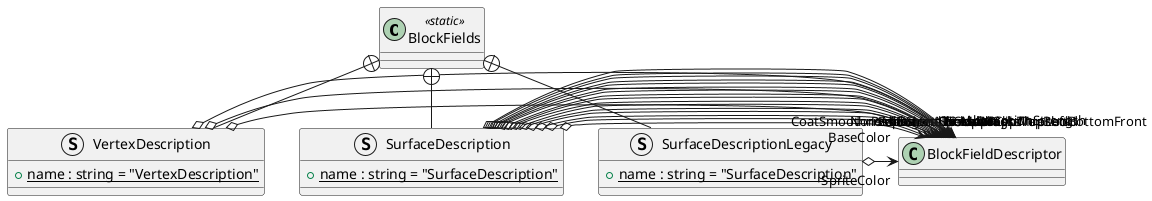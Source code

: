 @startuml
class BlockFields <<static>> {
}
struct VertexDescription {
    + {static} name : string = "VertexDescription"
}
struct SurfaceDescription {
    + {static} name : string = "SurfaceDescription"
}
struct SurfaceDescriptionLegacy {
    + {static} name : string = "SurfaceDescription"
}
BlockFields +-- VertexDescription
VertexDescription o-> "Position" BlockFieldDescriptor
VertexDescription o-> "Normal" BlockFieldDescriptor
VertexDescription o-> "Tangent" BlockFieldDescriptor
BlockFields +-- SurfaceDescription
SurfaceDescription o-> "BaseColor" BlockFieldDescriptor
SurfaceDescription o-> "NormalTS" BlockFieldDescriptor
SurfaceDescription o-> "NormalOS" BlockFieldDescriptor
SurfaceDescription o-> "NormalWS" BlockFieldDescriptor
SurfaceDescription o-> "Metallic" BlockFieldDescriptor
SurfaceDescription o-> "Specular" BlockFieldDescriptor
SurfaceDescription o-> "Smoothness" BlockFieldDescriptor
SurfaceDescription o-> "Occlusion" BlockFieldDescriptor
SurfaceDescription o-> "Emission" BlockFieldDescriptor
SurfaceDescription o-> "Alpha" BlockFieldDescriptor
SurfaceDescription o-> "AlphaClipThreshold" BlockFieldDescriptor
SurfaceDescription o-> "CoatMask" BlockFieldDescriptor
SurfaceDescription o-> "CoatSmoothness" BlockFieldDescriptor
SurfaceDescription o-> "MapRightTopBack" BlockFieldDescriptor
SurfaceDescription o-> "MapLeftBottomFront" BlockFieldDescriptor
SurfaceDescription o-> "AbsorptionStrength" BlockFieldDescriptor
BlockFields +-- SurfaceDescriptionLegacy
SurfaceDescriptionLegacy o-> "SpriteColor" BlockFieldDescriptor
@enduml
